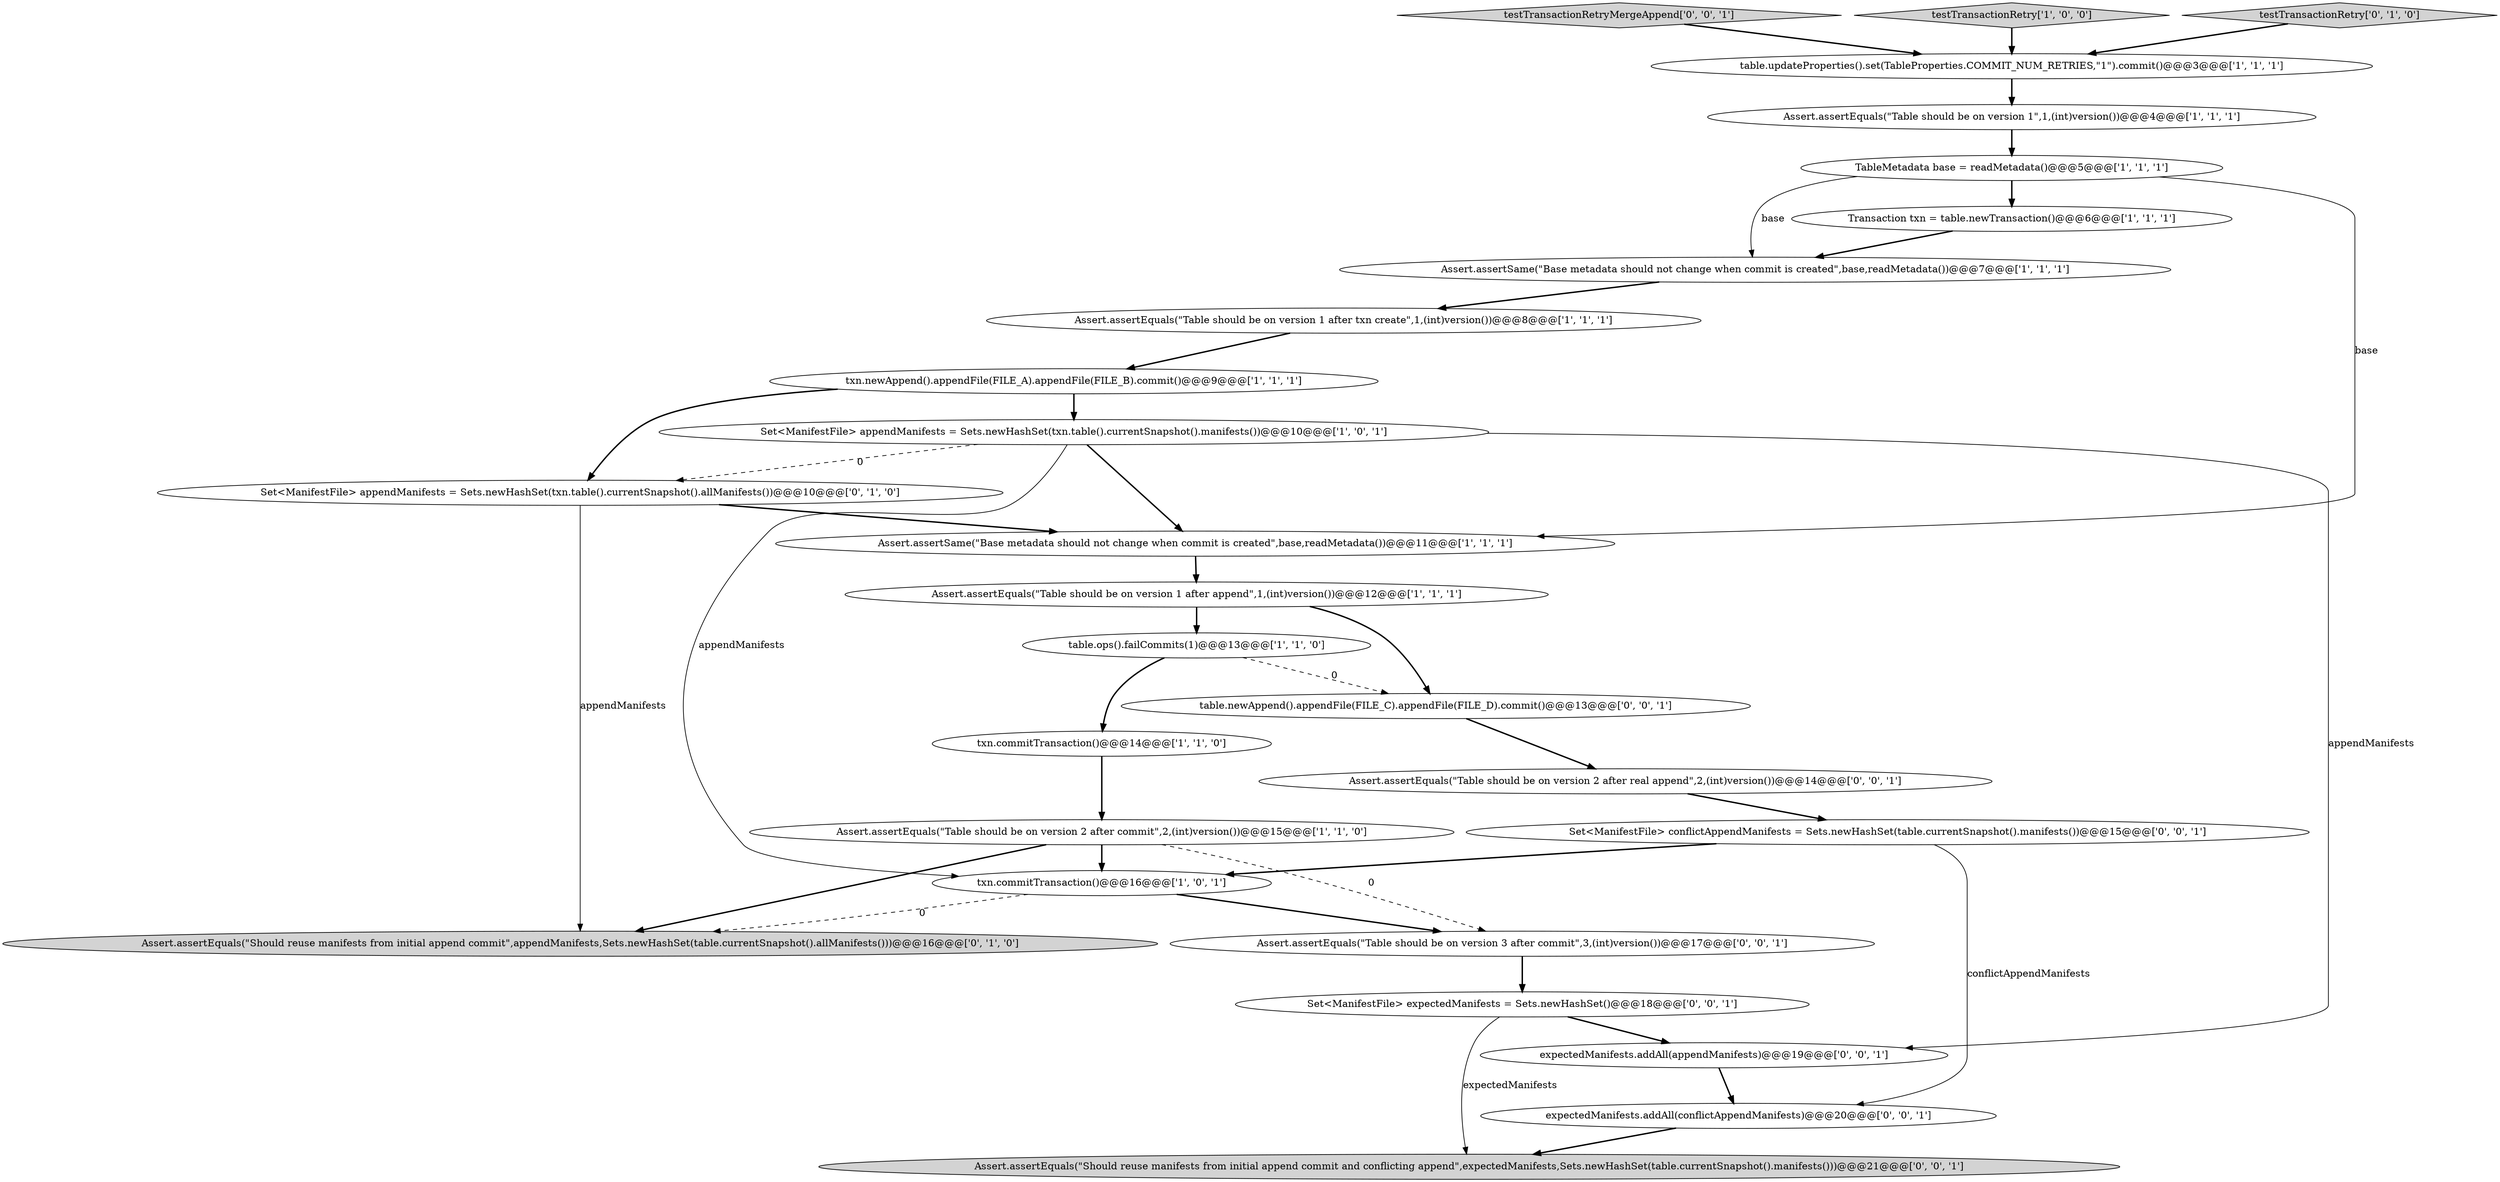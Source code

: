 digraph {
20 [style = filled, label = "table.newAppend().appendFile(FILE_C).appendFile(FILE_D).commit()@@@13@@@['0', '0', '1']", fillcolor = white, shape = ellipse image = "AAA0AAABBB3BBB"];
21 [style = filled, label = "Assert.assertEquals(\"Should reuse manifests from initial append commit and conflicting append\",expectedManifests,Sets.newHashSet(table.currentSnapshot().manifests()))@@@21@@@['0', '0', '1']", fillcolor = lightgray, shape = ellipse image = "AAA0AAABBB3BBB"];
23 [style = filled, label = "Set<ManifestFile> expectedManifests = Sets.newHashSet()@@@18@@@['0', '0', '1']", fillcolor = white, shape = ellipse image = "AAA0AAABBB3BBB"];
19 [style = filled, label = "testTransactionRetryMergeAppend['0', '0', '1']", fillcolor = lightgray, shape = diamond image = "AAA0AAABBB3BBB"];
8 [style = filled, label = "Transaction txn = table.newTransaction()@@@6@@@['1', '1', '1']", fillcolor = white, shape = ellipse image = "AAA0AAABBB1BBB"];
14 [style = filled, label = "txn.commitTransaction()@@@16@@@['1', '0', '1']", fillcolor = white, shape = ellipse image = "AAA0AAABBB1BBB"];
16 [style = filled, label = "Assert.assertEquals(\"Should reuse manifests from initial append commit\",appendManifests,Sets.newHashSet(table.currentSnapshot().allManifests()))@@@16@@@['0', '1', '0']", fillcolor = lightgray, shape = ellipse image = "AAA1AAABBB2BBB"];
0 [style = filled, label = "Assert.assertEquals(\"Table should be on version 2 after commit\",2,(int)version())@@@15@@@['1', '1', '0']", fillcolor = white, shape = ellipse image = "AAA0AAABBB1BBB"];
22 [style = filled, label = "expectedManifests.addAll(appendManifests)@@@19@@@['0', '0', '1']", fillcolor = white, shape = ellipse image = "AAA0AAABBB3BBB"];
6 [style = filled, label = "testTransactionRetry['1', '0', '0']", fillcolor = lightgray, shape = diamond image = "AAA0AAABBB1BBB"];
18 [style = filled, label = "Assert.assertEquals(\"Table should be on version 2 after real append\",2,(int)version())@@@14@@@['0', '0', '1']", fillcolor = white, shape = ellipse image = "AAA0AAABBB3BBB"];
10 [style = filled, label = "Assert.assertSame(\"Base metadata should not change when commit is created\",base,readMetadata())@@@11@@@['1', '1', '1']", fillcolor = white, shape = ellipse image = "AAA0AAABBB1BBB"];
7 [style = filled, label = "table.ops().failCommits(1)@@@13@@@['1', '1', '0']", fillcolor = white, shape = ellipse image = "AAA0AAABBB1BBB"];
17 [style = filled, label = "Set<ManifestFile> appendManifests = Sets.newHashSet(txn.table().currentSnapshot().allManifests())@@@10@@@['0', '1', '0']", fillcolor = white, shape = ellipse image = "AAA1AAABBB2BBB"];
4 [style = filled, label = "Set<ManifestFile> appendManifests = Sets.newHashSet(txn.table().currentSnapshot().manifests())@@@10@@@['1', '0', '1']", fillcolor = white, shape = ellipse image = "AAA0AAABBB1BBB"];
15 [style = filled, label = "testTransactionRetry['0', '1', '0']", fillcolor = lightgray, shape = diamond image = "AAA0AAABBB2BBB"];
3 [style = filled, label = "TableMetadata base = readMetadata()@@@5@@@['1', '1', '1']", fillcolor = white, shape = ellipse image = "AAA0AAABBB1BBB"];
24 [style = filled, label = "Assert.assertEquals(\"Table should be on version 3 after commit\",3,(int)version())@@@17@@@['0', '0', '1']", fillcolor = white, shape = ellipse image = "AAA0AAABBB3BBB"];
1 [style = filled, label = "table.updateProperties().set(TableProperties.COMMIT_NUM_RETRIES,\"1\").commit()@@@3@@@['1', '1', '1']", fillcolor = white, shape = ellipse image = "AAA0AAABBB1BBB"];
13 [style = filled, label = "Assert.assertEquals(\"Table should be on version 1 after append\",1,(int)version())@@@12@@@['1', '1', '1']", fillcolor = white, shape = ellipse image = "AAA0AAABBB1BBB"];
12 [style = filled, label = "txn.newAppend().appendFile(FILE_A).appendFile(FILE_B).commit()@@@9@@@['1', '1', '1']", fillcolor = white, shape = ellipse image = "AAA0AAABBB1BBB"];
2 [style = filled, label = "Assert.assertEquals(\"Table should be on version 1\",1,(int)version())@@@4@@@['1', '1', '1']", fillcolor = white, shape = ellipse image = "AAA0AAABBB1BBB"];
5 [style = filled, label = "Assert.assertSame(\"Base metadata should not change when commit is created\",base,readMetadata())@@@7@@@['1', '1', '1']", fillcolor = white, shape = ellipse image = "AAA0AAABBB1BBB"];
25 [style = filled, label = "Set<ManifestFile> conflictAppendManifests = Sets.newHashSet(table.currentSnapshot().manifests())@@@15@@@['0', '0', '1']", fillcolor = white, shape = ellipse image = "AAA0AAABBB3BBB"];
9 [style = filled, label = "Assert.assertEquals(\"Table should be on version 1 after txn create\",1,(int)version())@@@8@@@['1', '1', '1']", fillcolor = white, shape = ellipse image = "AAA0AAABBB1BBB"];
11 [style = filled, label = "txn.commitTransaction()@@@14@@@['1', '1', '0']", fillcolor = white, shape = ellipse image = "AAA0AAABBB1BBB"];
26 [style = filled, label = "expectedManifests.addAll(conflictAppendManifests)@@@20@@@['0', '0', '1']", fillcolor = white, shape = ellipse image = "AAA0AAABBB3BBB"];
23->22 [style = bold, label=""];
26->21 [style = bold, label=""];
17->16 [style = solid, label="appendManifests"];
13->7 [style = bold, label=""];
15->1 [style = bold, label=""];
23->21 [style = solid, label="expectedManifests"];
8->5 [style = bold, label=""];
19->1 [style = bold, label=""];
24->23 [style = bold, label=""];
3->10 [style = solid, label="base"];
20->18 [style = bold, label=""];
11->0 [style = bold, label=""];
25->26 [style = solid, label="conflictAppendManifests"];
12->4 [style = bold, label=""];
7->20 [style = dashed, label="0"];
25->14 [style = bold, label=""];
18->25 [style = bold, label=""];
4->17 [style = dashed, label="0"];
0->24 [style = dashed, label="0"];
14->24 [style = bold, label=""];
3->5 [style = solid, label="base"];
5->9 [style = bold, label=""];
7->11 [style = bold, label=""];
2->3 [style = bold, label=""];
14->16 [style = dashed, label="0"];
12->17 [style = bold, label=""];
22->26 [style = bold, label=""];
10->13 [style = bold, label=""];
3->8 [style = bold, label=""];
4->14 [style = solid, label="appendManifests"];
4->22 [style = solid, label="appendManifests"];
4->10 [style = bold, label=""];
13->20 [style = bold, label=""];
0->14 [style = bold, label=""];
6->1 [style = bold, label=""];
1->2 [style = bold, label=""];
17->10 [style = bold, label=""];
9->12 [style = bold, label=""];
0->16 [style = bold, label=""];
}
